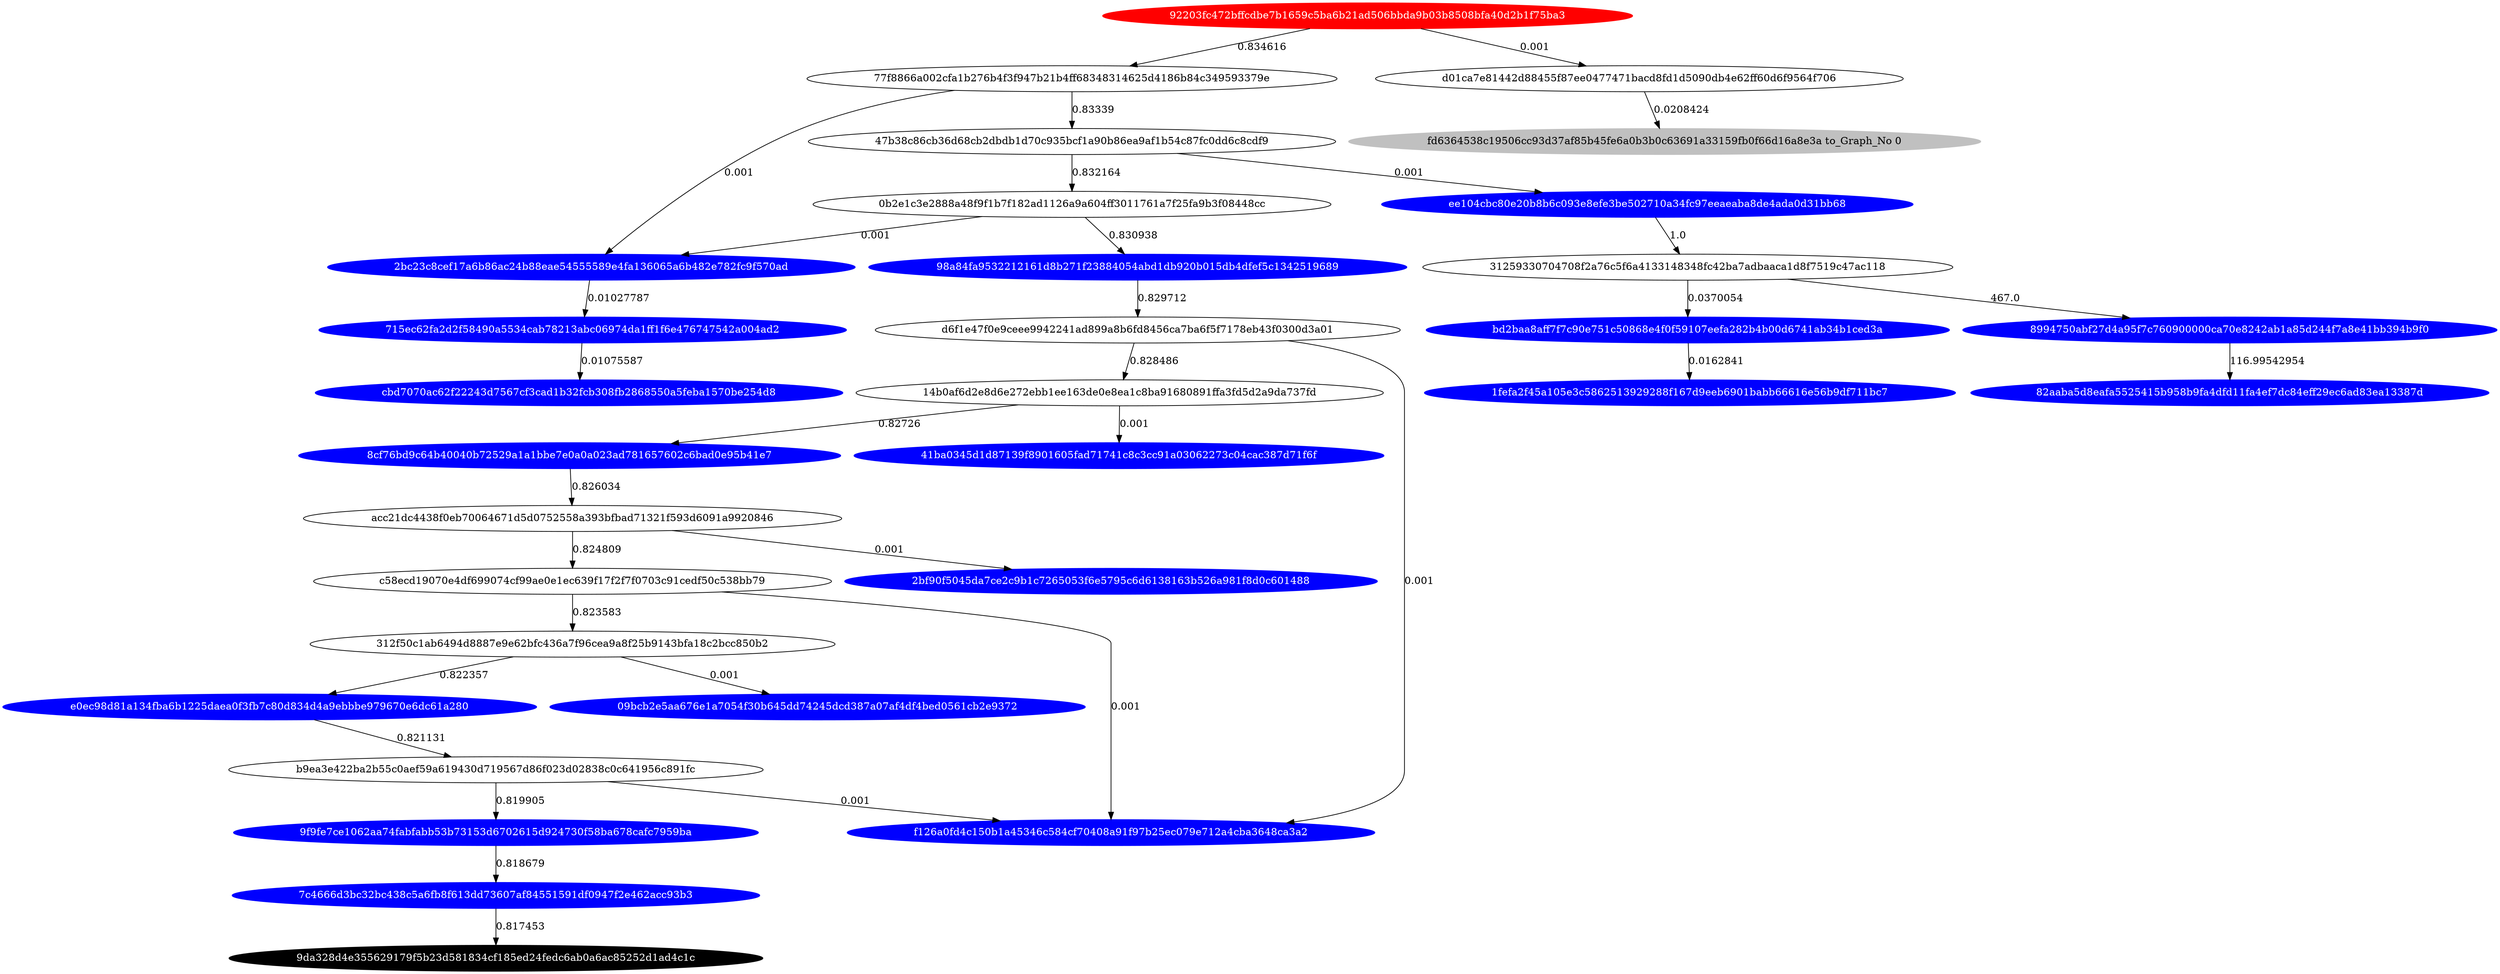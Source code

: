 digraph G{rankdir=TB;layout=dot;
"92203fc472bffcdbe7b1659c5ba6b21ad506bbda9b03b8508bfa40d2b1f75ba3" [style="solid,filled",color=red,fontcolor=white];
"8cf76bd9c64b40040b72529a1a1bbe7e0a0a023ad781657602c6bad0e95b41e7" [style="solid,filled",color=blue,fontcolor=white];
"f126a0fd4c150b1a45346c584cf70408a91f97b25ec079e712a4cba3648ca3a2" [style="solid,filled",color=blue,fontcolor=white];
"1fefa2f45a105e3c5862513929288f167d9eeb6901babb66616e56b9df711bc7" [style="solid,filled",color=blue,fontcolor=white];
"7c4666d3bc32bc438c5a6fb8f613dd73607af84551591df0947f2e462acc93b3" [style="solid,filled",color=blue,fontcolor=white];
"8994750abf27d4a95f7c760900000ca70e8242ab1a85d244f7a8e41bb394b9f0" [style="solid,filled",color=blue,fontcolor=white];
"e0ec98d81a134fba6b1225daea0f3fb7c80d834d4a9ebbbe979670e6dc61a280" [style="solid,filled",color=blue,fontcolor=white];
"09bcb2e5aa676e1a7054f30b645dd74245dcd387a07af4df4bed0561cb2e9372" [style="solid,filled",color=blue,fontcolor=white];
"2bc23c8cef17a6b86ac24b88eae54555589e4fa136065a6b482e782fc9f570ad" [style="solid,filled",color=blue,fontcolor=white];
"82aaba5d8eafa5525415b958b9fa4dfd11fa4ef7dc84eff29ec6ad83ea13387d" [style="solid,filled",color=blue,fontcolor=white];
"fd6364538c19506cc93d37af85b45fe6a0b3b0c63691a33159fb0f66d16a8e3a" [style="solid,filled",color=gray,fontcolor=black,label= "fd6364538c19506cc93d37af85b45fe6a0b3b0c63691a33159fb0f66d16a8e3a to_Graph_No 0"];
"715ec62fa2d2f58490a5534cab78213abc06974da1ff1f6e476747542a004ad2" [style="solid,filled",color=blue,fontcolor=white];
"41ba0345d1d87139f8901605fad71741c8c3cc91a03062273c04cac387d71f6f" [style="solid,filled",color=blue,fontcolor=white];
"ee104cbc80e20b8b6c093e8efe3be502710a34fc97eeaeaba8de4ada0d31bb68" [style="solid,filled",color=blue,fontcolor=white];
"2bf90f5045da7ce2c9b1c7265053f6e5795c6d6138163b526a981f8d0c601488" [style="solid,filled",color=blue,fontcolor=white];
"9f9fe7ce1062aa74fabfabb53b73153d6702615d924730f58ba678cafc7959ba" [style="solid,filled",color=blue,fontcolor=white];
"cbd7070ac62f22243d7567cf3cad1b32fcb308fb2868550a5feba1570be254d8" [style="solid,filled",color=blue,fontcolor=white];
"98a84fa9532212161d8b271f23884054abd1db920b015db4dfef5c1342519689" [style="solid,filled",color=blue,fontcolor=white];
"9da328d4e355629179f5b23d581834cf185ed24fedc6ab0a6ac85252d1ad4c1c" [style="solid,filled",color=black,fontcolor=white];
"bd2baa8aff7f7c90e751c50868e4f0f59107eefa282b4b00d6741ab34b1ced3a" [style="solid,filled",color=blue,fontcolor=white];
"7c4666d3bc32bc438c5a6fb8f613dd73607af84551591df0947f2e462acc93b3" -> "9da328d4e355629179f5b23d581834cf185ed24fedc6ab0a6ac85252d1ad4c1c" [label=0.817453];
"77f8866a002cfa1b276b4f3f947b21b4ff68348314625d4186b84c349593379e" -> "2bc23c8cef17a6b86ac24b88eae54555589e4fa136065a6b482e782fc9f570ad" [label=0.001];
"8994750abf27d4a95f7c760900000ca70e8242ab1a85d244f7a8e41bb394b9f0" -> "82aaba5d8eafa5525415b958b9fa4dfd11fa4ef7dc84eff29ec6ad83ea13387d" [label=116.99542954];
"acc21dc4438f0eb70064671d5d0752558a393bfbad71321f593d6091a9920846" -> "2bf90f5045da7ce2c9b1c7265053f6e5795c6d6138163b526a981f8d0c601488" [label=0.001];
"98a84fa9532212161d8b271f23884054abd1db920b015db4dfef5c1342519689" -> "d6f1e47f0e9ceee9942241ad899a8b6fd8456ca7ba6f5f7178eb43f0300d3a01" [label=0.829712];
"b9ea3e422ba2b55c0aef59a619430d719567d86f023d02838c0c641956c891fc" -> "9f9fe7ce1062aa74fabfabb53b73153d6702615d924730f58ba678cafc7959ba" [label=0.819905];
"acc21dc4438f0eb70064671d5d0752558a393bfbad71321f593d6091a9920846" -> "c58ecd19070e4df699074cf99ae0e1ec639f17f2f7f0703c91cedf50c538bb79" [label=0.824809];
"2bc23c8cef17a6b86ac24b88eae54555589e4fa136065a6b482e782fc9f570ad" -> "715ec62fa2d2f58490a5534cab78213abc06974da1ff1f6e476747542a004ad2" [label=0.01027787];
"31259330704708f2a76c5f6a4133148348fc42ba7adbaaca1d8f7519c47ac118" -> "8994750abf27d4a95f7c760900000ca70e8242ab1a85d244f7a8e41bb394b9f0" [label=467.0];
"e0ec98d81a134fba6b1225daea0f3fb7c80d834d4a9ebbbe979670e6dc61a280" -> "b9ea3e422ba2b55c0aef59a619430d719567d86f023d02838c0c641956c891fc" [label=0.821131];
"14b0af6d2e8d6e272ebb1ee163de0e8ea1c8ba91680891ffa3fd5d2a9da737fd" -> "8cf76bd9c64b40040b72529a1a1bbe7e0a0a023ad781657602c6bad0e95b41e7" [label=0.82726];
"b9ea3e422ba2b55c0aef59a619430d719567d86f023d02838c0c641956c891fc" -> "f126a0fd4c150b1a45346c584cf70408a91f97b25ec079e712a4cba3648ca3a2" [label=0.001];
"47b38c86cb36d68cb2dbdb1d70c935bcf1a90b86ea9af1b54c87fc0dd6c8cdf9" -> "ee104cbc80e20b8b6c093e8efe3be502710a34fc97eeaeaba8de4ada0d31bb68" [label=0.001];
"0b2e1c3e2888a48f9f1b7f182ad1126a9a604ff3011761a7f25fa9b3f08448cc" -> "98a84fa9532212161d8b271f23884054abd1db920b015db4dfef5c1342519689" [label=0.830938];
"312f50c1ab6494d8887e9e62bfc436a7f96cea9a8f25b9143bfa18c2bcc850b2" -> "09bcb2e5aa676e1a7054f30b645dd74245dcd387a07af4df4bed0561cb2e9372" [label=0.001];
"92203fc472bffcdbe7b1659c5ba6b21ad506bbda9b03b8508bfa40d2b1f75ba3" -> "d01ca7e81442d88455f87ee0477471bacd8fd1d5090db4e62ff60d6f9564f706" [label=0.001];
"77f8866a002cfa1b276b4f3f947b21b4ff68348314625d4186b84c349593379e" -> "47b38c86cb36d68cb2dbdb1d70c935bcf1a90b86ea9af1b54c87fc0dd6c8cdf9" [label=0.83339];
"31259330704708f2a76c5f6a4133148348fc42ba7adbaaca1d8f7519c47ac118" -> "bd2baa8aff7f7c90e751c50868e4f0f59107eefa282b4b00d6741ab34b1ced3a" [label=0.0370054];
"0b2e1c3e2888a48f9f1b7f182ad1126a9a604ff3011761a7f25fa9b3f08448cc" -> "2bc23c8cef17a6b86ac24b88eae54555589e4fa136065a6b482e782fc9f570ad" [label=0.001];
"9f9fe7ce1062aa74fabfabb53b73153d6702615d924730f58ba678cafc7959ba" -> "7c4666d3bc32bc438c5a6fb8f613dd73607af84551591df0947f2e462acc93b3" [label=0.818679];
"8cf76bd9c64b40040b72529a1a1bbe7e0a0a023ad781657602c6bad0e95b41e7" -> "acc21dc4438f0eb70064671d5d0752558a393bfbad71321f593d6091a9920846" [label=0.826034];
"bd2baa8aff7f7c90e751c50868e4f0f59107eefa282b4b00d6741ab34b1ced3a" -> "1fefa2f45a105e3c5862513929288f167d9eeb6901babb66616e56b9df711bc7" [label=0.0162841];
"47b38c86cb36d68cb2dbdb1d70c935bcf1a90b86ea9af1b54c87fc0dd6c8cdf9" -> "0b2e1c3e2888a48f9f1b7f182ad1126a9a604ff3011761a7f25fa9b3f08448cc" [label=0.832164];
"ee104cbc80e20b8b6c093e8efe3be502710a34fc97eeaeaba8de4ada0d31bb68" -> "31259330704708f2a76c5f6a4133148348fc42ba7adbaaca1d8f7519c47ac118" [label=1.0];
"312f50c1ab6494d8887e9e62bfc436a7f96cea9a8f25b9143bfa18c2bcc850b2" -> "e0ec98d81a134fba6b1225daea0f3fb7c80d834d4a9ebbbe979670e6dc61a280" [label=0.822357];
"92203fc472bffcdbe7b1659c5ba6b21ad506bbda9b03b8508bfa40d2b1f75ba3" -> "77f8866a002cfa1b276b4f3f947b21b4ff68348314625d4186b84c349593379e" [label=0.834616];
"c58ecd19070e4df699074cf99ae0e1ec639f17f2f7f0703c91cedf50c538bb79" -> "312f50c1ab6494d8887e9e62bfc436a7f96cea9a8f25b9143bfa18c2bcc850b2" [label=0.823583];
"14b0af6d2e8d6e272ebb1ee163de0e8ea1c8ba91680891ffa3fd5d2a9da737fd" -> "41ba0345d1d87139f8901605fad71741c8c3cc91a03062273c04cac387d71f6f" [label=0.001];
"715ec62fa2d2f58490a5534cab78213abc06974da1ff1f6e476747542a004ad2" -> "cbd7070ac62f22243d7567cf3cad1b32fcb308fb2868550a5feba1570be254d8" [label=0.01075587];
"d6f1e47f0e9ceee9942241ad899a8b6fd8456ca7ba6f5f7178eb43f0300d3a01" -> "f126a0fd4c150b1a45346c584cf70408a91f97b25ec079e712a4cba3648ca3a2" [label=0.001];
"c58ecd19070e4df699074cf99ae0e1ec639f17f2f7f0703c91cedf50c538bb79" -> "f126a0fd4c150b1a45346c584cf70408a91f97b25ec079e712a4cba3648ca3a2" [label=0.001];
"d6f1e47f0e9ceee9942241ad899a8b6fd8456ca7ba6f5f7178eb43f0300d3a01" -> "14b0af6d2e8d6e272ebb1ee163de0e8ea1c8ba91680891ffa3fd5d2a9da737fd" [label=0.828486];
"d01ca7e81442d88455f87ee0477471bacd8fd1d5090db4e62ff60d6f9564f706" -> "fd6364538c19506cc93d37af85b45fe6a0b3b0c63691a33159fb0f66d16a8e3a" [label=0.0208424];
}